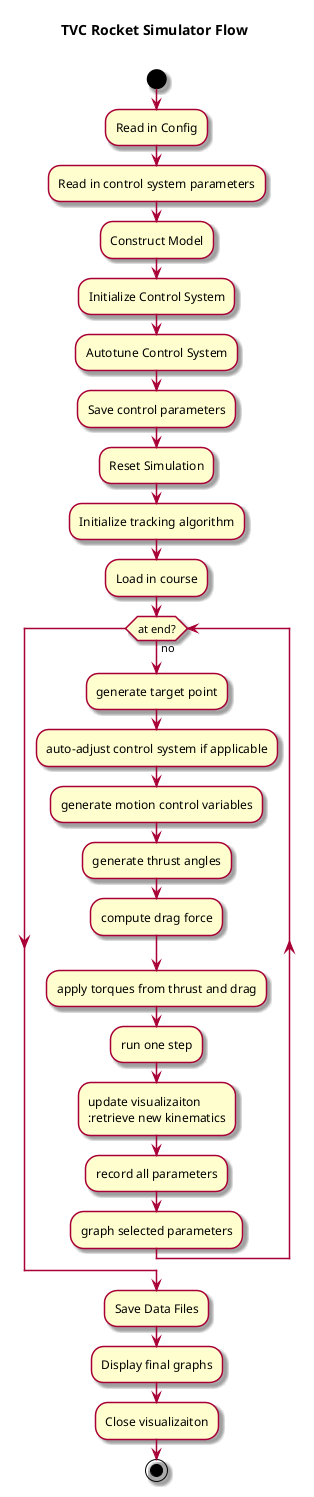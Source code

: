 @startuml

skin rose

title TVC Rocket Simulator Flow \n

start

:Read in Config;

:Read in control system parameters;

:Construct Model;

:Initialize Control System;

:Autotune Control System;

:Save control parameters;

:Reset Simulation;

:Initialize tracking algorithm;

:Load in course;

while (at end?) is (no)
  :generate target point;
  :auto-adjust control system if applicable;
  :generate motion control variables;
  :generate thrust angles;
  :compute drag force;
  :apply torques from thrust and drag;
  :run one step;
  :update visualizaiton
  :retrieve new kinematics;
  :record all parameters;
  :graph selected parameters;
endwhile

:Save Data Files;

:Display final graphs;

:Close visualizaiton;

stop

@enduml
